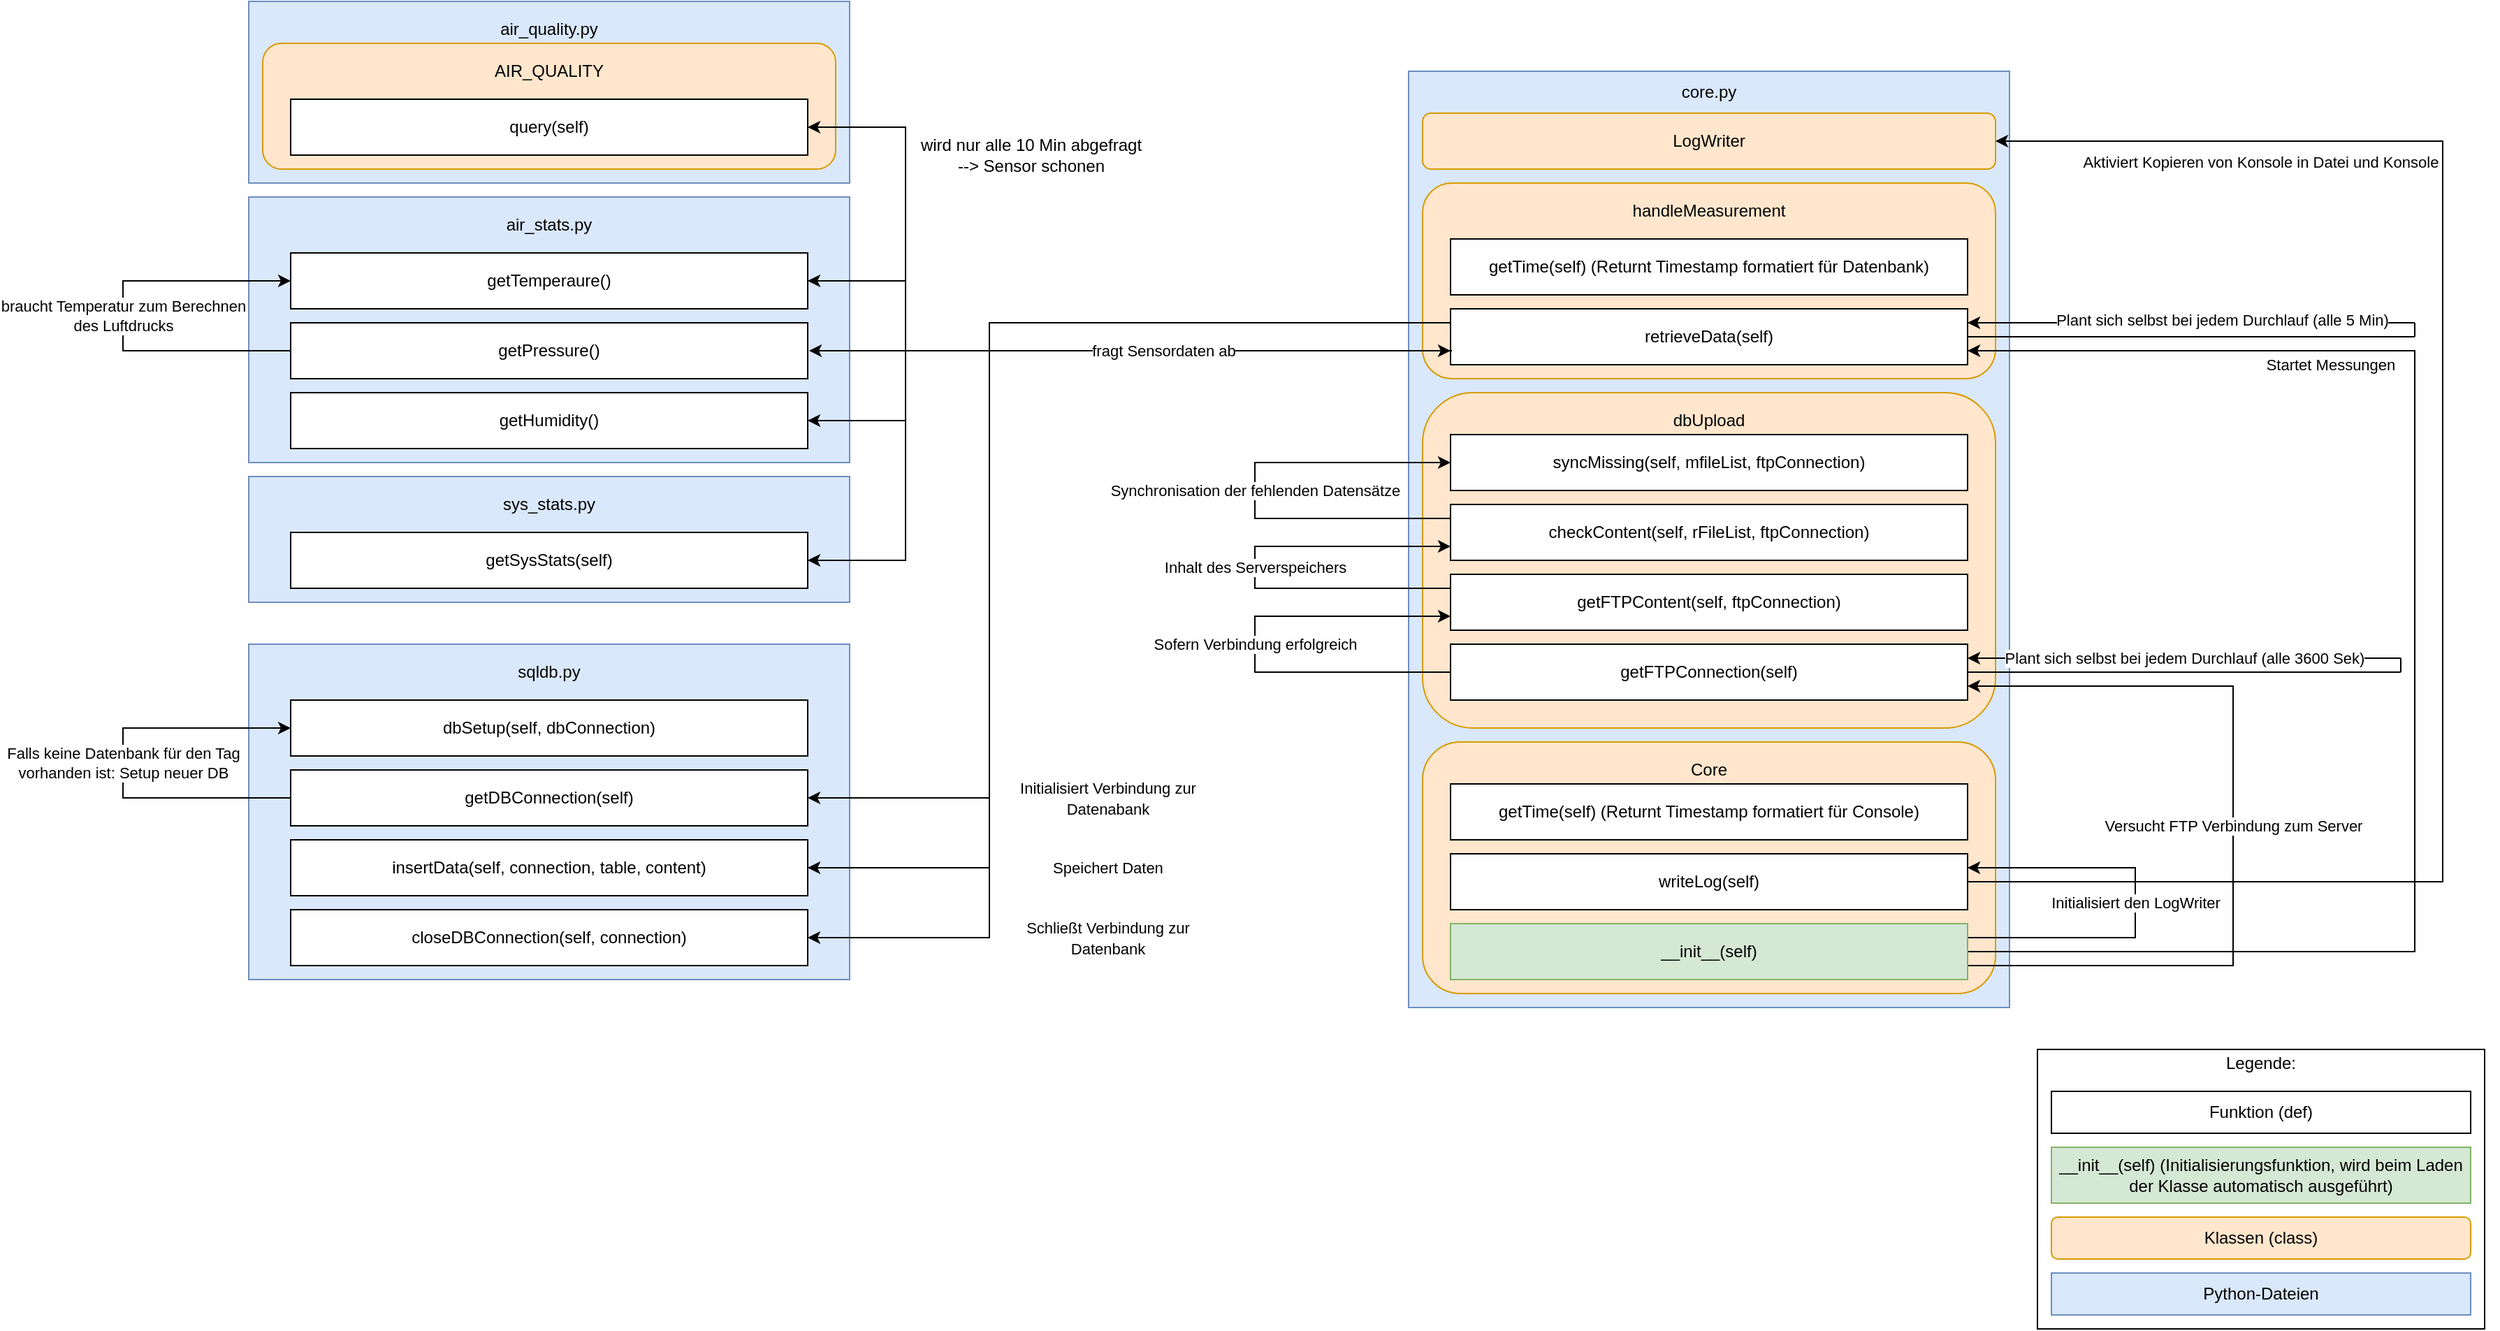 <mxfile version="14.4.3" type="device"><diagram id="gfNLIe9O1Gg5XGsMFzrs" name="Seite-1"><mxGraphModel dx="2591" dy="832" grid="1" gridSize="10" guides="1" tooltips="1" connect="1" arrows="1" fold="1" page="1" pageScale="1" pageWidth="1169" pageHeight="827" math="0" shadow="0"><root><mxCell id="0"/><mxCell id="1" parent="0"/><mxCell id="twQjJJAeeGCTBGQ-5GJV-189" value="" style="rounded=0;whiteSpace=wrap;html=1;" parent="1" vertex="1"><mxGeometry x="460" y="850" width="320" height="200" as="geometry"/></mxCell><mxCell id="twQjJJAeeGCTBGQ-5GJV-1" value="" style="rounded=0;whiteSpace=wrap;html=1;fillColor=#dae8fc;strokeColor=#6c8ebf;" parent="1" vertex="1"><mxGeometry x="10" y="150" width="430" height="670" as="geometry"/></mxCell><mxCell id="twQjJJAeeGCTBGQ-5GJV-2" value="" style="rounded=1;whiteSpace=wrap;html=1;fillColor=#ffe6cc;strokeColor=#d79b00;" parent="1" vertex="1"><mxGeometry x="20" y="630" width="410" height="180" as="geometry"/></mxCell><mxCell id="twQjJJAeeGCTBGQ-5GJV-3" value="" style="rounded=1;whiteSpace=wrap;html=1;fillColor=#ffe6cc;strokeColor=#d79b00;" parent="1" vertex="1"><mxGeometry x="20" y="380" width="410" height="240" as="geometry"/></mxCell><mxCell id="twQjJJAeeGCTBGQ-5GJV-6" value="" style="rounded=1;whiteSpace=wrap;html=1;fillColor=#ffe6cc;strokeColor=#d79b00;" parent="1" vertex="1"><mxGeometry x="20" y="230" width="410" height="140" as="geometry"/></mxCell><mxCell id="twQjJJAeeGCTBGQ-5GJV-7" value="LogWriter" style="rounded=1;whiteSpace=wrap;html=1;fillColor=#ffe6cc;strokeColor=#d79b00;" parent="1" vertex="1"><mxGeometry x="20" y="180" width="410" height="40" as="geometry"/></mxCell><mxCell id="twQjJJAeeGCTBGQ-5GJV-33" value="" style="edgeStyle=orthogonalEdgeStyle;rounded=0;orthogonalLoop=1;jettySize=auto;html=1;exitX=1;exitY=0.5;exitDx=0;exitDy=0;entryX=1;entryY=0.75;entryDx=0;entryDy=0;" parent="1" source="twQjJJAeeGCTBGQ-5GJV-13" target="twQjJJAeeGCTBGQ-5GJV-22" edge="1"><mxGeometry relative="1" as="geometry"><Array as="points"><mxPoint x="730" y="780"/><mxPoint x="730" y="350"/></Array></mxGeometry></mxCell><mxCell id="twQjJJAeeGCTBGQ-5GJV-42" value="Versucht FTP Verbindung zum Server" style="edgeStyle=orthogonalEdgeStyle;rounded=0;orthogonalLoop=1;jettySize=auto;html=1;exitX=1;exitY=0.75;exitDx=0;exitDy=0;entryX=1;entryY=0.75;entryDx=0;entryDy=0;endArrow=classic;endFill=1;" parent="1" source="twQjJJAeeGCTBGQ-5GJV-13" target="twQjJJAeeGCTBGQ-5GJV-17" edge="1"><mxGeometry relative="1" as="geometry"><Array as="points"><mxPoint x="600" y="790"/><mxPoint x="600" y="590"/></Array></mxGeometry></mxCell><mxCell id="twQjJJAeeGCTBGQ-5GJV-166" value="&lt;span style=&quot;color: rgb(0 , 0 , 0) ; font-family: &amp;#34;helvetica&amp;#34; ; font-size: 11px ; font-style: normal ; font-weight: 400 ; letter-spacing: normal ; text-align: center ; text-indent: 0px ; text-transform: none ; word-spacing: 0px ; background-color: rgb(255 , 255 , 255) ; display: inline ; float: none&quot;&gt;Initialisiert den LogWriter&lt;/span&gt;" style="edgeStyle=orthogonalEdgeStyle;rounded=0;orthogonalLoop=1;jettySize=auto;html=1;exitX=1;exitY=0.25;exitDx=0;exitDy=0;entryX=1;entryY=0.25;entryDx=0;entryDy=0;startArrow=none;startFill=0;endArrow=classic;endFill=1;" parent="1" edge="1"><mxGeometry relative="1" as="geometry"><mxPoint x="410" y="770" as="sourcePoint"/><mxPoint x="410" y="720" as="targetPoint"/><Array as="points"><mxPoint x="530" y="770"/><mxPoint x="530" y="720"/></Array></mxGeometry></mxCell><mxCell id="twQjJJAeeGCTBGQ-5GJV-13" value="__init__(self)" style="rounded=0;whiteSpace=wrap;html=1;fillColor=#d5e8d4;strokeColor=#82b366;" parent="1" vertex="1"><mxGeometry x="40" y="760" width="370" height="40" as="geometry"/></mxCell><mxCell id="twQjJJAeeGCTBGQ-5GJV-167" style="edgeStyle=orthogonalEdgeStyle;rounded=0;orthogonalLoop=1;jettySize=auto;html=1;exitX=1;exitY=0.5;exitDx=0;exitDy=0;entryX=1;entryY=0.5;entryDx=0;entryDy=0;startArrow=none;startFill=0;endArrow=classic;endFill=1;" parent="1" source="twQjJJAeeGCTBGQ-5GJV-15" target="twQjJJAeeGCTBGQ-5GJV-7" edge="1"><mxGeometry relative="1" as="geometry"><Array as="points"><mxPoint x="750" y="730"/><mxPoint x="750" y="200"/></Array></mxGeometry></mxCell><mxCell id="twQjJJAeeGCTBGQ-5GJV-15" value="writeLog(self)" style="rounded=0;whiteSpace=wrap;html=1;" parent="1" vertex="1"><mxGeometry x="40" y="710" width="370" height="40" as="geometry"/></mxCell><mxCell id="twQjJJAeeGCTBGQ-5GJV-16" value="getTime(self) (Returnt Timestamp formatiert für Console)" style="rounded=0;whiteSpace=wrap;html=1;" parent="1" vertex="1"><mxGeometry x="40" y="660" width="370" height="40" as="geometry"/></mxCell><mxCell id="twQjJJAeeGCTBGQ-5GJV-49" value="Sofern Verbindung erfolgreich" style="edgeStyle=orthogonalEdgeStyle;rounded=0;orthogonalLoop=1;jettySize=auto;html=1;exitX=0;exitY=0.5;exitDx=0;exitDy=0;entryX=0;entryY=0.75;entryDx=0;entryDy=0;endArrow=classic;endFill=1;" parent="1" source="twQjJJAeeGCTBGQ-5GJV-17" target="twQjJJAeeGCTBGQ-5GJV-18" edge="1"><mxGeometry relative="1" as="geometry"><Array as="points"><mxPoint x="-100" y="580"/><mxPoint x="-100" y="540"/></Array></mxGeometry></mxCell><mxCell id="twQjJJAeeGCTBGQ-5GJV-17" value="getFTPConnection(self)" style="rounded=0;whiteSpace=wrap;html=1;" parent="1" vertex="1"><mxGeometry x="40" y="560" width="370" height="40" as="geometry"/></mxCell><mxCell id="twQjJJAeeGCTBGQ-5GJV-50" value="Inhalt des Serverspeichers" style="edgeStyle=orthogonalEdgeStyle;rounded=0;orthogonalLoop=1;jettySize=auto;html=1;exitX=0;exitY=0.25;exitDx=0;exitDy=0;entryX=0;entryY=0.75;entryDx=0;entryDy=0;endArrow=classic;endFill=1;" parent="1" source="twQjJJAeeGCTBGQ-5GJV-18" target="twQjJJAeeGCTBGQ-5GJV-19" edge="1"><mxGeometry relative="1" as="geometry"><Array as="points"><mxPoint x="-100" y="520"/><mxPoint x="-100" y="490"/></Array></mxGeometry></mxCell><mxCell id="twQjJJAeeGCTBGQ-5GJV-18" value="getFTPContent(self, ftpConnection)" style="rounded=0;whiteSpace=wrap;html=1;" parent="1" vertex="1"><mxGeometry x="40" y="510" width="370" height="40" as="geometry"/></mxCell><mxCell id="twQjJJAeeGCTBGQ-5GJV-51" value="Synchronisation der fehlenden Datensätze" style="edgeStyle=orthogonalEdgeStyle;rounded=0;orthogonalLoop=1;jettySize=auto;html=1;exitX=0;exitY=0.25;exitDx=0;exitDy=0;entryX=0;entryY=0.5;entryDx=0;entryDy=0;endArrow=classic;endFill=1;" parent="1" source="twQjJJAeeGCTBGQ-5GJV-19" target="twQjJJAeeGCTBGQ-5GJV-21" edge="1"><mxGeometry relative="1" as="geometry"><Array as="points"><mxPoint x="-100" y="470"/><mxPoint x="-100" y="430"/></Array></mxGeometry></mxCell><mxCell id="twQjJJAeeGCTBGQ-5GJV-19" value="checkContent(self, rFileList, ftpConnection)" style="rounded=0;whiteSpace=wrap;html=1;" parent="1" vertex="1"><mxGeometry x="40" y="460" width="370" height="40" as="geometry"/></mxCell><mxCell id="twQjJJAeeGCTBGQ-5GJV-21" value="syncMissing(self, mfileList, ftpConnection)" style="rounded=0;whiteSpace=wrap;html=1;" parent="1" vertex="1"><mxGeometry x="40" y="410" width="370" height="40" as="geometry"/></mxCell><mxCell id="twQjJJAeeGCTBGQ-5GJV-161" style="edgeStyle=orthogonalEdgeStyle;rounded=0;orthogonalLoop=1;jettySize=auto;html=1;exitX=1;exitY=0.5;exitDx=0;exitDy=0;startArrow=none;startFill=0;endArrow=none;endFill=0;" parent="1" source="twQjJJAeeGCTBGQ-5GJV-22" edge="1"><mxGeometry relative="1" as="geometry"><mxPoint x="730" y="340" as="targetPoint"/></mxGeometry></mxCell><mxCell id="twQjJJAeeGCTBGQ-5GJV-22" value="retrieveData(self)" style="rounded=0;whiteSpace=wrap;html=1;" parent="1" vertex="1"><mxGeometry x="40" y="320" width="370" height="40" as="geometry"/></mxCell><mxCell id="twQjJJAeeGCTBGQ-5GJV-24" value="getTime(self) (Returnt Timestamp formatiert für Datenbank)" style="rounded=0;whiteSpace=wrap;html=1;" parent="1" vertex="1"><mxGeometry x="40" y="270" width="370" height="40" as="geometry"/></mxCell><mxCell id="twQjJJAeeGCTBGQ-5GJV-25" value="handleMeasurement" style="text;html=1;strokeColor=none;fillColor=none;align=center;verticalAlign=middle;whiteSpace=wrap;rounded=0;" parent="1" vertex="1"><mxGeometry x="60" y="240" width="330" height="20" as="geometry"/></mxCell><mxCell id="twQjJJAeeGCTBGQ-5GJV-26" value="dbUpload" style="text;html=1;strokeColor=none;fillColor=none;align=center;verticalAlign=middle;whiteSpace=wrap;rounded=0;" parent="1" vertex="1"><mxGeometry x="60" y="390" width="330" height="20" as="geometry"/></mxCell><mxCell id="twQjJJAeeGCTBGQ-5GJV-27" value="Core" style="text;html=1;strokeColor=none;fillColor=none;align=center;verticalAlign=middle;whiteSpace=wrap;rounded=0;" parent="1" vertex="1"><mxGeometry x="60" y="640" width="330" height="20" as="geometry"/></mxCell><mxCell id="twQjJJAeeGCTBGQ-5GJV-30" value="core.py" style="text;html=1;strokeColor=none;fillColor=none;align=center;verticalAlign=middle;whiteSpace=wrap;rounded=0;" parent="1" vertex="1"><mxGeometry x="60" y="155" width="330" height="20" as="geometry"/></mxCell><mxCell id="twQjJJAeeGCTBGQ-5GJV-40" value="&lt;span style=&quot;color: rgb(0 , 0 , 0) ; font-family: &amp;#34;helvetica&amp;#34; ; font-size: 11px ; font-style: normal ; font-weight: 400 ; letter-spacing: normal ; text-align: center ; text-indent: 0px ; text-transform: none ; word-spacing: 0px ; background-color: rgb(255 , 255 , 255) ; display: inline ; float: none&quot;&gt;Aktiviert Kopieren von K&lt;/span&gt;&lt;span style=&quot;color: rgb(0 , 0 , 0) ; font-family: &amp;#34;helvetica&amp;#34; ; font-size: 11px ; font-style: normal ; font-weight: 400 ; letter-spacing: normal ; text-align: center ; text-indent: 0px ; text-transform: none ; word-spacing: 0px ; background-color: rgb(255 , 255 , 255) ; display: inline ; float: none&quot;&gt;onsole in Datei und K&lt;/span&gt;&lt;span style=&quot;color: rgb(0 , 0 , 0) ; font-family: &amp;#34;helvetica&amp;#34; ; font-size: 11px ; font-style: normal ; font-weight: 400 ; letter-spacing: normal ; text-align: center ; text-indent: 0px ; text-transform: none ; word-spacing: 0px ; background-color: rgb(255 , 255 , 255) ; display: inline ; float: none&quot;&gt;onsole&lt;/span&gt;" style="text;html=1;strokeColor=none;fillColor=none;align=center;verticalAlign=middle;whiteSpace=wrap;rounded=0;" parent="1" vertex="1"><mxGeometry x="450" y="190" width="340" height="50" as="geometry"/></mxCell><mxCell id="twQjJJAeeGCTBGQ-5GJV-43" style="edgeStyle=orthogonalEdgeStyle;rounded=0;orthogonalLoop=1;jettySize=auto;html=1;exitX=1;exitY=0.5;exitDx=0;exitDy=0;endArrow=none;endFill=0;" parent="1" edge="1"><mxGeometry relative="1" as="geometry"><mxPoint x="720" y="580" as="targetPoint"/><mxPoint x="410" y="580" as="sourcePoint"/></mxGeometry></mxCell><mxCell id="twQjJJAeeGCTBGQ-5GJV-44" value="Plant sich selbst bei jedem Durchlauf (alle 3600 Sek)" style="endArrow=classic;html=1;entryX=1;entryY=0.25;entryDx=0;entryDy=0;" parent="1" edge="1"><mxGeometry width="50" height="50" relative="1" as="geometry"><mxPoint x="720" y="570" as="sourcePoint"/><mxPoint x="410" y="570" as="targetPoint"/><Array as="points"><mxPoint x="640" y="570"/></Array></mxGeometry></mxCell><mxCell id="twQjJJAeeGCTBGQ-5GJV-45" value="" style="endArrow=none;html=1;endFill=0;" parent="1" edge="1"><mxGeometry width="50" height="50" relative="1" as="geometry"><mxPoint x="720" y="570" as="sourcePoint"/><mxPoint x="720" y="580" as="targetPoint"/><Array as="points"/></mxGeometry></mxCell><mxCell id="twQjJJAeeGCTBGQ-5GJV-46" value="&#10;&#10;&lt;span style=&quot;color: rgb(0, 0, 0); font-family: helvetica; font-size: 11px; font-style: normal; font-weight: 400; letter-spacing: normal; text-align: center; text-indent: 0px; text-transform: none; word-spacing: 0px; background-color: rgb(255, 255, 255); display: inline; float: none;&quot;&gt;Startet Messungen&lt;/span&gt;&#10;&#10;" style="text;html=1;strokeColor=none;fillColor=none;align=center;verticalAlign=middle;whiteSpace=wrap;rounded=0;" parent="1" vertex="1"><mxGeometry x="610" y="350" width="120" height="20" as="geometry"/></mxCell><mxCell id="twQjJJAeeGCTBGQ-5GJV-73" value="" style="rounded=0;whiteSpace=wrap;html=1;fillColor=#dae8fc;strokeColor=#6c8ebf;" parent="1" vertex="1"><mxGeometry x="-820" y="100" width="430" height="130" as="geometry"/></mxCell><mxCell id="twQjJJAeeGCTBGQ-5GJV-76" value="" style="rounded=1;whiteSpace=wrap;html=1;fillColor=#ffe6cc;strokeColor=#d79b00;" parent="1" vertex="1"><mxGeometry x="-810" y="130" width="410" height="90" as="geometry"/></mxCell><mxCell id="twQjJJAeeGCTBGQ-5GJV-86" value="query(self)" style="rounded=0;whiteSpace=wrap;html=1;" parent="1" vertex="1"><mxGeometry x="-790" y="170" width="370" height="40" as="geometry"/></mxCell><mxCell id="twQjJJAeeGCTBGQ-5GJV-88" value="AIR_QUALITY" style="text;html=1;strokeColor=none;fillColor=none;align=center;verticalAlign=middle;whiteSpace=wrap;rounded=0;" parent="1" vertex="1"><mxGeometry x="-770" y="140" width="330" height="20" as="geometry"/></mxCell><mxCell id="twQjJJAeeGCTBGQ-5GJV-91" value="air_quality.py" style="text;html=1;strokeColor=none;fillColor=none;align=center;verticalAlign=middle;whiteSpace=wrap;rounded=0;" parent="1" vertex="1"><mxGeometry x="-770" y="110" width="330" height="20" as="geometry"/></mxCell><mxCell id="twQjJJAeeGCTBGQ-5GJV-92" value="" style="rounded=0;whiteSpace=wrap;html=1;fillColor=#dae8fc;strokeColor=#6c8ebf;" parent="1" vertex="1"><mxGeometry x="-820" y="240" width="430" height="190" as="geometry"/></mxCell><mxCell id="twQjJJAeeGCTBGQ-5GJV-104" value="getHumidity()" style="rounded=0;whiteSpace=wrap;html=1;" parent="1" vertex="1"><mxGeometry x="-790" y="380" width="370" height="40" as="geometry"/></mxCell><mxCell id="twQjJJAeeGCTBGQ-5GJV-122" value="braucht Temperatur zum Berechnen&lt;br&gt;des Luftdrucks" style="edgeStyle=orthogonalEdgeStyle;rounded=0;orthogonalLoop=1;jettySize=auto;html=1;exitX=0;exitY=0.5;exitDx=0;exitDy=0;entryX=0;entryY=0.5;entryDx=0;entryDy=0;endArrow=classic;endFill=1;" parent="1" source="twQjJJAeeGCTBGQ-5GJV-105" target="twQjJJAeeGCTBGQ-5GJV-106" edge="1"><mxGeometry relative="1" as="geometry"><Array as="points"><mxPoint x="-910" y="350"/><mxPoint x="-910" y="300"/></Array></mxGeometry></mxCell><mxCell id="twQjJJAeeGCTBGQ-5GJV-105" value="getPressure()" style="rounded=0;whiteSpace=wrap;html=1;" parent="1" vertex="1"><mxGeometry x="-790" y="330" width="370" height="40" as="geometry"/></mxCell><mxCell id="twQjJJAeeGCTBGQ-5GJV-106" value="getTemperaure()" style="rounded=0;whiteSpace=wrap;html=1;" parent="1" vertex="1"><mxGeometry x="-790" y="280" width="370" height="40" as="geometry"/></mxCell><mxCell id="twQjJJAeeGCTBGQ-5GJV-110" value="air_stats.py" style="text;html=1;strokeColor=none;fillColor=none;align=center;verticalAlign=middle;whiteSpace=wrap;rounded=0;" parent="1" vertex="1"><mxGeometry x="-770" y="250" width="330" height="20" as="geometry"/></mxCell><mxCell id="twQjJJAeeGCTBGQ-5GJV-112" value="" style="rounded=0;whiteSpace=wrap;html=1;fillColor=#dae8fc;strokeColor=#6c8ebf;" parent="1" vertex="1"><mxGeometry x="-820" y="440" width="430" height="90" as="geometry"/></mxCell><mxCell id="twQjJJAeeGCTBGQ-5GJV-115" value="getSysStats(self)" style="rounded=0;whiteSpace=wrap;html=1;" parent="1" vertex="1"><mxGeometry x="-790" y="480" width="370" height="40" as="geometry"/></mxCell><mxCell id="twQjJJAeeGCTBGQ-5GJV-116" value="sys_stats.py" style="text;html=1;strokeColor=none;fillColor=none;align=center;verticalAlign=middle;whiteSpace=wrap;rounded=0;" parent="1" vertex="1"><mxGeometry x="-770" y="450" width="330" height="20" as="geometry"/></mxCell><mxCell id="twQjJJAeeGCTBGQ-5GJV-117" style="edgeStyle=orthogonalEdgeStyle;rounded=0;orthogonalLoop=1;jettySize=auto;html=1;exitX=0;exitY=0.75;exitDx=0;exitDy=0;entryX=1;entryY=0.5;entryDx=0;entryDy=0;endArrow=classic;endFill=1;" parent="1" source="twQjJJAeeGCTBGQ-5GJV-22" target="twQjJJAeeGCTBGQ-5GJV-115" edge="1"><mxGeometry relative="1" as="geometry"><Array as="points"><mxPoint x="-350" y="350"/><mxPoint x="-350" y="500"/></Array></mxGeometry></mxCell><mxCell id="twQjJJAeeGCTBGQ-5GJV-118" style="edgeStyle=orthogonalEdgeStyle;rounded=0;orthogonalLoop=1;jettySize=auto;html=1;exitX=0;exitY=0.75;exitDx=0;exitDy=0;entryX=1;entryY=0.5;entryDx=0;entryDy=0;endArrow=classic;endFill=1;" parent="1" source="twQjJJAeeGCTBGQ-5GJV-22" target="twQjJJAeeGCTBGQ-5GJV-106" edge="1"><mxGeometry relative="1" as="geometry"><Array as="points"><mxPoint x="-350" y="350"/><mxPoint x="-350" y="300"/></Array></mxGeometry></mxCell><mxCell id="twQjJJAeeGCTBGQ-5GJV-119" style="edgeStyle=orthogonalEdgeStyle;rounded=0;orthogonalLoop=1;jettySize=auto;html=1;exitX=0;exitY=0.75;exitDx=0;exitDy=0;entryX=1;entryY=0.5;entryDx=0;entryDy=0;endArrow=classic;endFill=1;" parent="1" edge="1"><mxGeometry relative="1" as="geometry"><mxPoint x="41" y="350" as="sourcePoint"/><mxPoint x="-419" y="350" as="targetPoint"/></mxGeometry></mxCell><mxCell id="twQjJJAeeGCTBGQ-5GJV-120" style="edgeStyle=orthogonalEdgeStyle;rounded=0;orthogonalLoop=1;jettySize=auto;html=1;exitX=0;exitY=0.75;exitDx=0;exitDy=0;entryX=1;entryY=0.5;entryDx=0;entryDy=0;endArrow=classic;endFill=1;" parent="1" source="twQjJJAeeGCTBGQ-5GJV-22" target="twQjJJAeeGCTBGQ-5GJV-104" edge="1"><mxGeometry relative="1" as="geometry"><Array as="points"><mxPoint x="-350" y="350"/><mxPoint x="-350" y="400"/></Array></mxGeometry></mxCell><mxCell id="twQjJJAeeGCTBGQ-5GJV-121" style="edgeStyle=orthogonalEdgeStyle;rounded=0;orthogonalLoop=1;jettySize=auto;html=1;exitX=0;exitY=0.75;exitDx=0;exitDy=0;entryX=1;entryY=0.5;entryDx=0;entryDy=0;endArrow=classic;endFill=1;startArrow=classic;startFill=1;" parent="1" source="twQjJJAeeGCTBGQ-5GJV-22" target="twQjJJAeeGCTBGQ-5GJV-86" edge="1"><mxGeometry relative="1" as="geometry"><Array as="points"><mxPoint x="-350" y="350"/><mxPoint x="-350" y="190"/></Array></mxGeometry></mxCell><mxCell id="twQjJJAeeGCTBGQ-5GJV-129" value="" style="rounded=0;whiteSpace=wrap;html=1;fillColor=#dae8fc;strokeColor=#6c8ebf;" parent="1" vertex="1"><mxGeometry x="-820" y="560" width="430" height="240" as="geometry"/></mxCell><mxCell id="twQjJJAeeGCTBGQ-5GJV-130" value="insertData(self, connection, table, content)" style="rounded=0;whiteSpace=wrap;html=1;" parent="1" vertex="1"><mxGeometry x="-790" y="700" width="370" height="40" as="geometry"/></mxCell><mxCell id="twQjJJAeeGCTBGQ-5GJV-131" value="dbSetup(self, dbConnection)" style="rounded=0;whiteSpace=wrap;html=1;" parent="1" vertex="1"><mxGeometry x="-790" y="600" width="370" height="40" as="geometry"/></mxCell><mxCell id="twQjJJAeeGCTBGQ-5GJV-170" value="&lt;span style=&quot;color: rgb(0 , 0 , 0) ; font-family: &amp;#34;helvetica&amp;#34; ; font-size: 11px ; font-style: normal ; font-weight: 400 ; letter-spacing: normal ; text-align: center ; text-indent: 0px ; text-transform: none ; word-spacing: 0px ; background-color: rgb(255 , 255 , 255) ; display: inline ; float: none&quot;&gt;Falls keine Datenbank für den Tag &lt;br&gt;vorhanden ist:&amp;nbsp;&lt;/span&gt;&lt;span style=&quot;color: rgb(0 , 0 , 0) ; font-family: &amp;#34;helvetica&amp;#34; ; font-size: 11px ; font-style: normal ; font-weight: 400 ; letter-spacing: normal ; text-align: center ; text-indent: 0px ; text-transform: none ; word-spacing: 0px ; background-color: rgb(255 , 255 , 255) ; display: inline ; float: none&quot;&gt;Setup neuer DB&lt;/span&gt;" style="edgeStyle=orthogonalEdgeStyle;rounded=0;orthogonalLoop=1;jettySize=auto;html=1;exitX=0;exitY=0.5;exitDx=0;exitDy=0;entryX=0;entryY=0.5;entryDx=0;entryDy=0;startArrow=none;startFill=0;endArrow=classic;endFill=1;" parent="1" source="twQjJJAeeGCTBGQ-5GJV-132" target="twQjJJAeeGCTBGQ-5GJV-131" edge="1"><mxGeometry relative="1" as="geometry"><Array as="points"><mxPoint x="-910" y="670"/><mxPoint x="-910" y="620"/></Array></mxGeometry></mxCell><mxCell id="twQjJJAeeGCTBGQ-5GJV-132" value="getDBConnection(self)" style="rounded=0;whiteSpace=wrap;html=1;" parent="1" vertex="1"><mxGeometry x="-790" y="650" width="370" height="40" as="geometry"/></mxCell><mxCell id="twQjJJAeeGCTBGQ-5GJV-133" value="sqldb.py" style="text;html=1;strokeColor=none;fillColor=none;align=center;verticalAlign=middle;whiteSpace=wrap;rounded=0;" parent="1" vertex="1"><mxGeometry x="-770" y="570" width="330" height="20" as="geometry"/></mxCell><mxCell id="twQjJJAeeGCTBGQ-5GJV-137" value="closeDBConnection(self, connection)" style="rounded=0;whiteSpace=wrap;html=1;" parent="1" vertex="1"><mxGeometry x="-790" y="750" width="370" height="40" as="geometry"/></mxCell><mxCell id="twQjJJAeeGCTBGQ-5GJV-151" value="wird nur alle 10 Min abgefragt&lt;br&gt;--&amp;gt; Sensor schonen" style="text;html=1;strokeColor=none;fillColor=none;align=center;verticalAlign=middle;whiteSpace=wrap;rounded=0;" parent="1" vertex="1"><mxGeometry x="-350" y="190" width="180" height="40" as="geometry"/></mxCell><mxCell id="twQjJJAeeGCTBGQ-5GJV-157" value="&#10;&#10;&lt;span style=&quot;color: rgb(0, 0, 0); font-family: helvetica; font-size: 11px; font-style: normal; font-weight: 400; letter-spacing: normal; text-align: center; text-indent: 0px; text-transform: none; word-spacing: 0px; background-color: rgb(255, 255, 255); display: inline; float: none;&quot;&gt;Speichert Daten&lt;/span&gt;&#10;&#10;" style="text;html=1;strokeColor=none;fillColor=none;align=center;verticalAlign=middle;whiteSpace=wrap;rounded=0;" parent="1" vertex="1"><mxGeometry x="-260" y="710" width="110" height="20" as="geometry"/></mxCell><mxCell id="twQjJJAeeGCTBGQ-5GJV-158" value="&lt;span style=&quot;color: rgb(0 , 0 , 0) ; font-family: &amp;#34;helvetica&amp;#34; ; font-size: 11px ; font-style: normal ; font-weight: 400 ; letter-spacing: normal ; text-align: center ; text-indent: 0px ; text-transform: none ; word-spacing: 0px ; background-color: rgb(255 , 255 , 255) ; display: inline ; float: none&quot;&gt;Schließt Verbindung zur Datenbank&lt;/span&gt;&lt;br&gt;" style="text;html=1;strokeColor=none;fillColor=none;align=center;verticalAlign=middle;whiteSpace=wrap;rounded=0;" parent="1" vertex="1"><mxGeometry x="-290" y="760" width="170" height="20" as="geometry"/></mxCell><mxCell id="twQjJJAeeGCTBGQ-5GJV-159" value="&#10;&#10;&lt;span style=&quot;color: rgb(0, 0, 0); font-family: helvetica; font-size: 11px; font-style: normal; font-weight: 400; letter-spacing: normal; text-align: center; text-indent: 0px; text-transform: none; word-spacing: 0px; background-color: rgb(255, 255, 255); display: inline; float: none;&quot;&gt;Initialisiert Verbindung zur Datenabank&lt;/span&gt;&#10;&#10;" style="text;html=1;strokeColor=none;fillColor=none;align=center;verticalAlign=middle;whiteSpace=wrap;rounded=0;" parent="1" vertex="1"><mxGeometry x="-290" y="660" width="170" height="20" as="geometry"/></mxCell><mxCell id="twQjJJAeeGCTBGQ-5GJV-162" value="" style="endArrow=none;html=1;exitX=1;exitY=0.25;exitDx=0;exitDy=0;startArrow=classic;startFill=1;endFill=0;" parent="1" source="twQjJJAeeGCTBGQ-5GJV-22" edge="1"><mxGeometry width="50" height="50" relative="1" as="geometry"><mxPoint x="360" y="540" as="sourcePoint"/><mxPoint x="730" y="330" as="targetPoint"/><Array as="points"/></mxGeometry></mxCell><mxCell id="twQjJJAeeGCTBGQ-5GJV-164" value="&lt;span style=&quot;color: rgba(0 , 0 , 0 , 0) ; font-family: monospace ; font-size: 0px ; background-color: rgb(248 , 249 , 250)&quot;&gt;%3CmxGraphModel%3E%3Croot%3E%3CmxCell%20id%3D%220%22%2F%3E%3CmxCell%20id%3D%221%22%20parent%3D%220%22%2F%3E%3CmxCell%20id%3D%222%22%20value%3D%22Plant%20sich%20selbst%20bei%20jedem%20Durchlauf%20(alle%2015%20Sek)%22%20style%3D%22edgeLabel%3Bhtml%3D1%3Balign%3Dcenter%3BverticalAlign%3Dmiddle%3Bresizable%3D0%3Bpoints%3D%5B%5D%3B%22%20vertex%3D%221%22%20connectable%3D%220%22%20parent%3D%221%22%3E%3CmxGeometry%20x%3D%22-130%22%20y%3D%22331.0%22%20as%3D%22geometry%22%2F%3E%3C%2FmxCell%3E%3C%2Froot%3E%3C%2FmxGraphModel%3EPl&lt;/span&gt;" style="edgeLabel;html=1;align=center;verticalAlign=middle;resizable=0;points=[];" parent="twQjJJAeeGCTBGQ-5GJV-162" vertex="1" connectable="0"><mxGeometry x="0.154" relative="1" as="geometry"><mxPoint as="offset"/></mxGeometry></mxCell><mxCell id="twQjJJAeeGCTBGQ-5GJV-165" value="Plant sich selbst bei jedem Durchlauf (alle 5 Min)" style="edgeLabel;html=1;align=center;verticalAlign=middle;resizable=0;points=[];" parent="twQjJJAeeGCTBGQ-5GJV-162" vertex="1" connectable="0"><mxGeometry x="0.139" y="2" relative="1" as="geometry"><mxPoint as="offset"/></mxGeometry></mxCell><mxCell id="twQjJJAeeGCTBGQ-5GJV-163" value="" style="endArrow=none;html=1;" parent="1" edge="1"><mxGeometry width="50" height="50" relative="1" as="geometry"><mxPoint x="730" y="340" as="sourcePoint"/><mxPoint x="730" y="330" as="targetPoint"/></mxGeometry></mxCell><mxCell id="twQjJJAeeGCTBGQ-5GJV-173" style="edgeStyle=orthogonalEdgeStyle;rounded=0;orthogonalLoop=1;jettySize=auto;html=1;exitX=0;exitY=0.25;exitDx=0;exitDy=0;entryX=1;entryY=0.5;entryDx=0;entryDy=0;startArrow=none;startFill=0;endArrow=classic;endFill=1;" parent="1" source="twQjJJAeeGCTBGQ-5GJV-22" target="twQjJJAeeGCTBGQ-5GJV-137" edge="1"><mxGeometry relative="1" as="geometry"><Array as="points"><mxPoint x="-290" y="330"/><mxPoint x="-290" y="770"/></Array></mxGeometry></mxCell><mxCell id="twQjJJAeeGCTBGQ-5GJV-171" style="edgeStyle=orthogonalEdgeStyle;rounded=0;orthogonalLoop=1;jettySize=auto;html=1;exitX=0;exitY=0.25;exitDx=0;exitDy=0;entryX=1;entryY=0.5;entryDx=0;entryDy=0;startArrow=none;startFill=0;endArrow=classic;endFill=1;" parent="1" source="twQjJJAeeGCTBGQ-5GJV-22" target="twQjJJAeeGCTBGQ-5GJV-132" edge="1"><mxGeometry relative="1" as="geometry"><Array as="points"><mxPoint x="-290" y="330"/><mxPoint x="-290" y="670"/></Array></mxGeometry></mxCell><mxCell id="twQjJJAeeGCTBGQ-5GJV-174" style="edgeStyle=orthogonalEdgeStyle;rounded=0;orthogonalLoop=1;jettySize=auto;html=1;exitX=0;exitY=0.25;exitDx=0;exitDy=0;entryX=1;entryY=0.5;entryDx=0;entryDy=0;startArrow=none;startFill=0;endArrow=classic;endFill=1;" parent="1" source="twQjJJAeeGCTBGQ-5GJV-22" target="twQjJJAeeGCTBGQ-5GJV-130" edge="1"><mxGeometry relative="1" as="geometry"><Array as="points"><mxPoint x="-290" y="330"/><mxPoint x="-290" y="720"/></Array></mxGeometry></mxCell><mxCell id="twQjJJAeeGCTBGQ-5GJV-183" value="&#10;&#10;&lt;span style=&quot;color: rgb(0, 0, 0); font-family: helvetica; font-size: 11px; font-style: normal; font-weight: 400; letter-spacing: normal; text-align: center; text-indent: 0px; text-transform: none; word-spacing: 0px; background-color: rgb(255, 255, 255); display: inline; float: none;&quot;&gt;fragt Sensordaten ab&lt;/span&gt;&#10;&#10;" style="text;html=1;strokeColor=none;fillColor=none;align=center;verticalAlign=middle;whiteSpace=wrap;rounded=0;" parent="1" vertex="1"><mxGeometry x="-310" y="340" width="290" height="20" as="geometry"/></mxCell><mxCell id="twQjJJAeeGCTBGQ-5GJV-184" value="Funktion (def)" style="rounded=0;whiteSpace=wrap;html=1;" parent="1" vertex="1"><mxGeometry x="470" y="880" width="300" height="30" as="geometry"/></mxCell><mxCell id="twQjJJAeeGCTBGQ-5GJV-185" value="__init__(self) (Initialisierungsfunktion, wird beim Laden der Klasse automatisch ausgeführt)" style="rounded=0;whiteSpace=wrap;html=1;fillColor=#d5e8d4;strokeColor=#82b366;" parent="1" vertex="1"><mxGeometry x="470" y="920" width="300" height="40" as="geometry"/></mxCell><mxCell id="twQjJJAeeGCTBGQ-5GJV-186" value="Klassen (class)" style="rounded=1;whiteSpace=wrap;html=1;fillColor=#ffe6cc;strokeColor=#d79b00;" parent="1" vertex="1"><mxGeometry x="470" y="970" width="300" height="30" as="geometry"/></mxCell><mxCell id="twQjJJAeeGCTBGQ-5GJV-187" value="Python-Dateien" style="rounded=0;whiteSpace=wrap;html=1;fillColor=#dae8fc;strokeColor=#6c8ebf;" parent="1" vertex="1"><mxGeometry x="470" y="1010" width="300" height="30" as="geometry"/></mxCell><mxCell id="twQjJJAeeGCTBGQ-5GJV-188" value="Legende:" style="text;html=1;strokeColor=none;fillColor=none;align=center;verticalAlign=middle;whiteSpace=wrap;rounded=0;" parent="1" vertex="1"><mxGeometry x="470" y="850" width="300" height="20" as="geometry"/></mxCell></root></mxGraphModel></diagram></mxfile>
